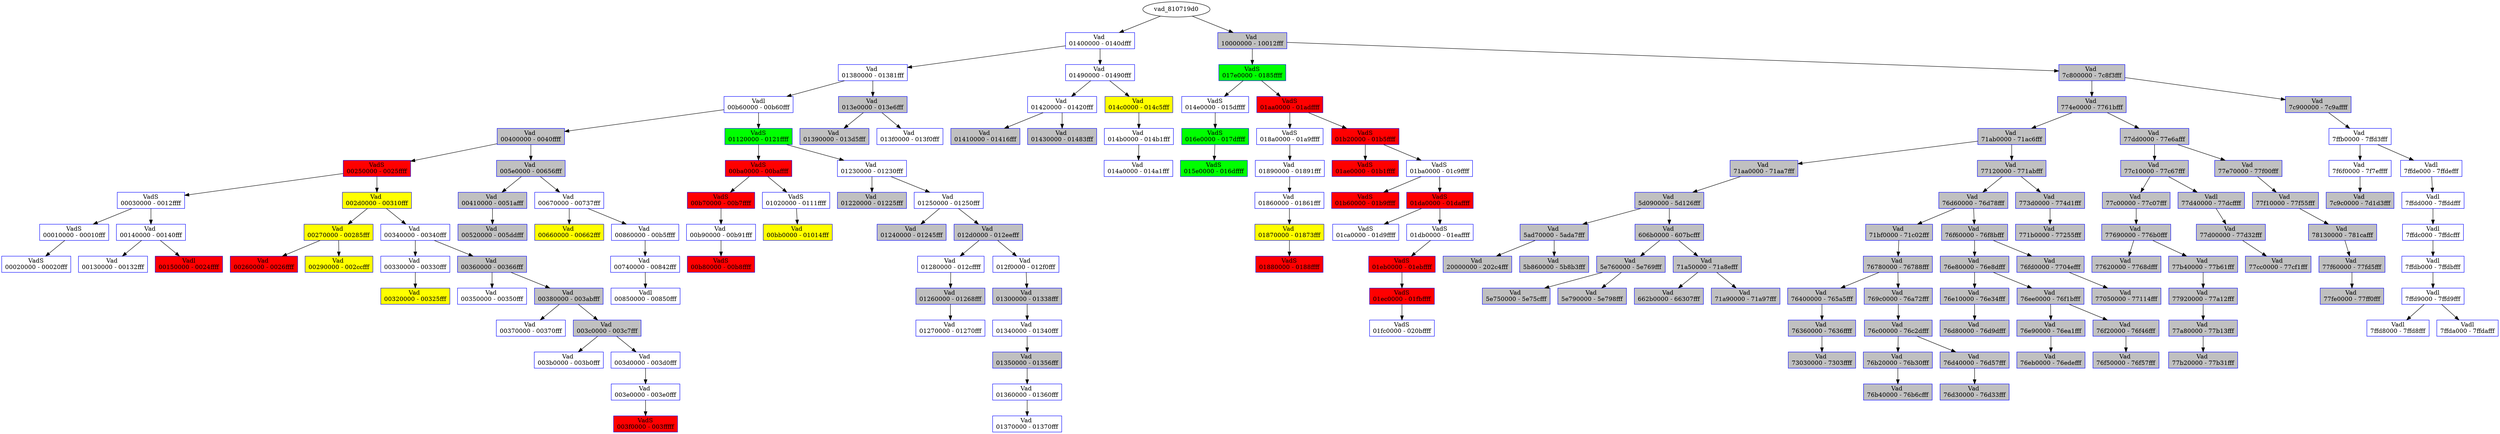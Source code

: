 /* Pid:   1668 */
digraph processtree {
graph [rankdir = "TB"];
vad_810719d0 -> vad_ff20c190
vad_ff20c190 [label = "{ Vad \n01400000 - 0140dfff }"shape = "record" color = "blue" style = "filled" fillcolor = "white"];
vad_ff20c190 -> vad_ff15f008
vad_ff15f008 [label = "{ Vad \n01380000 - 01381fff }"shape = "record" color = "blue" style = "filled" fillcolor = "white"];
vad_ff15f008 -> vad_ff224ce0
vad_ff224ce0 [label = "{ Vadl\n00b60000 - 00b60fff }"shape = "record" color = "blue" style = "filled" fillcolor = "white"];
vad_ff224ce0 -> vad_ff22dcb8
vad_ff22dcb8 [label = "{ Vad \n00400000 - 0040ffff }"shape = "record" color = "blue" style = "filled" fillcolor = "gray"];
vad_ff22dcb8 -> vad_ff20f490
vad_ff20f490 [label = "{ VadS\n00250000 - 0025ffff }"shape = "record" color = "blue" style = "filled" fillcolor = "red"];
vad_ff20f490 -> vad_ff233e78
vad_ff233e78 [label = "{ VadS\n00030000 - 0012ffff }"shape = "record" color = "blue" style = "filled" fillcolor = "white"];
vad_ff233e78 -> vad_ff234be8
vad_ff234be8 [label = "{ VadS\n00010000 - 00010fff }"shape = "record" color = "blue" style = "filled" fillcolor = "white"];
vad_ff234be8 -> vad_ff235be8
vad_ff235be8 [label = "{ VadS\n00020000 - 00020fff }"shape = "record" color = "blue" style = "filled" fillcolor = "white"];
vad_ff233e78 -> vad_ff217468
vad_ff217468 [label = "{ Vad \n00140000 - 00140fff }"shape = "record" color = "blue" style = "filled" fillcolor = "white"];
vad_ff217468 -> vad_ff37f3d0
vad_ff37f3d0 [label = "{ Vad \n00130000 - 00132fff }"shape = "record" color = "blue" style = "filled" fillcolor = "white"];
vad_ff217468 -> vad_80f6e8a0
vad_80f6e8a0 [label = "{ Vadl\n00150000 - 0024ffff }"shape = "record" color = "blue" style = "filled" fillcolor = "red"];
vad_ff20f490 -> vad_80fce798
vad_80fce798 [label = "{ Vad \n002d0000 - 00310fff }"shape = "record" color = "blue" style = "filled" fillcolor = "yellow"];
vad_80fce798 -> vad_80fce7f8
vad_80fce7f8 [label = "{ Vad \n00270000 - 00285fff }"shape = "record" color = "blue" style = "filled" fillcolor = "yellow"];
vad_80fce7f8 -> vad_ff3b96c0
vad_ff3b96c0 [label = "{ Vad \n00260000 - 0026ffff }"shape = "record" color = "blue" style = "filled" fillcolor = "red"];
vad_80fce7f8 -> vad_80fce7c8
vad_80fce7c8 [label = "{ Vad \n00290000 - 002ccfff }"shape = "record" color = "blue" style = "filled" fillcolor = "yellow"];
vad_80fce798 -> vad_80fbfd30
vad_80fbfd30 [label = "{ Vad \n00340000 - 00340fff }"shape = "record" color = "blue" style = "filled" fillcolor = "white"];
vad_80fbfd30 -> vad_81006908
vad_81006908 [label = "{ Vad \n00330000 - 00330fff }"shape = "record" color = "blue" style = "filled" fillcolor = "white"];
vad_81006908 -> vad_ff217cc8
vad_ff217cc8 [label = "{ Vad \n00320000 - 00325fff }"shape = "record" color = "blue" style = "filled" fillcolor = "yellow"];
vad_80fbfd30 -> vad_ff1e3a88
vad_ff1e3a88 [label = "{ Vad \n00360000 - 00366fff }"shape = "record" color = "blue" style = "filled" fillcolor = "gray"];
vad_ff1e3a88 -> vad_ff2aba70
vad_ff2aba70 [label = "{ Vad \n00350000 - 00350fff }"shape = "record" color = "blue" style = "filled" fillcolor = "white"];
vad_ff1e3a88 -> vad_ff208f10
vad_ff208f10 [label = "{ Vad \n00380000 - 003abfff }"shape = "record" color = "blue" style = "filled" fillcolor = "gray"];
vad_ff208f10 -> vad_ff1e3dd0
vad_ff1e3dd0 [label = "{ Vad \n00370000 - 00370fff }"shape = "record" color = "blue" style = "filled" fillcolor = "white"];
vad_ff208f10 -> vad_ff161248
vad_ff161248 [label = "{ Vad \n003c0000 - 003c7fff }"shape = "record" color = "blue" style = "filled" fillcolor = "gray"];
vad_ff161248 -> vad_ff161278
vad_ff161278 [label = "{ Vad \n003b0000 - 003b0fff }"shape = "record" color = "blue" style = "filled" fillcolor = "white"];
vad_ff161248 -> vad_ff29e618
vad_ff29e618 [label = "{ Vad \n003d0000 - 003d0fff }"shape = "record" color = "blue" style = "filled" fillcolor = "white"];
vad_ff29e618 -> vad_ff160b58
vad_ff160b58 [label = "{ Vad \n003e0000 - 003e0fff }"shape = "record" color = "blue" style = "filled" fillcolor = "white"];
vad_ff160b58 -> vad_ff223398
vad_ff223398 [label = "{ VadS\n003f0000 - 003fffff }"shape = "record" color = "blue" style = "filled" fillcolor = "red"];
vad_ff22dcb8 -> vad_ff29e5e8
vad_ff29e5e8 [label = "{ Vad \n005e0000 - 00656fff }"shape = "record" color = "blue" style = "filled" fillcolor = "gray"];
vad_ff29e5e8 -> vad_ff221508
vad_ff221508 [label = "{ Vad \n00410000 - 0051afff }"shape = "record" color = "blue" style = "filled" fillcolor = "gray"];
vad_ff221508 -> vad_80fad0b0
vad_80fad0b0 [label = "{ Vad \n00520000 - 005ddfff }"shape = "record" color = "blue" style = "filled" fillcolor = "gray"];
vad_ff29e5e8 -> vad_ff1dbb18
vad_ff1dbb18 [label = "{ Vad \n00670000 - 00737fff }"shape = "record" color = "blue" style = "filled" fillcolor = "white"];
vad_ff1dbb18 -> vad_ff160470
vad_ff160470 [label = "{ Vad \n00660000 - 00662fff }"shape = "record" color = "blue" style = "filled" fillcolor = "yellow"];
vad_ff1dbb18 -> vad_80f5c2e8
vad_80f5c2e8 [label = "{ Vad \n00860000 - 00b5ffff }"shape = "record" color = "blue" style = "filled" fillcolor = "white"];
vad_80f5c2e8 -> vad_ff1dbae8
vad_ff1dbae8 [label = "{ Vad \n00740000 - 00842fff }"shape = "record" color = "blue" style = "filled" fillcolor = "white"];
vad_ff1dbae8 -> vad_ff1616a8
vad_ff1616a8 [label = "{ Vadl\n00850000 - 00850fff }"shape = "record" color = "blue" style = "filled" fillcolor = "white"];
vad_ff224ce0 -> vad_80efd0a8
vad_80efd0a8 [label = "{ VadS\n01120000 - 0121ffff }"shape = "record" color = "blue" style = "filled" fillcolor = "green"];
vad_80efd0a8 -> vad_ff21fe78
vad_ff21fe78 [label = "{ VadS\n00ba0000 - 00baffff }"shape = "record" color = "blue" style = "filled" fillcolor = "red"];
vad_ff21fe78 -> vad_ff221ce0
vad_ff221ce0 [label = "{ VadS\n00b70000 - 00b7ffff }"shape = "record" color = "blue" style = "filled" fillcolor = "red"];
vad_ff221ce0 -> vad_ff15fe68
vad_ff15fe68 [label = "{ Vad \n00b90000 - 00b91fff }"shape = "record" color = "blue" style = "filled" fillcolor = "white"];
vad_ff15fe68 -> vad_ff220be8
vad_ff220be8 [label = "{ VadS\n00b80000 - 00b8ffff }"shape = "record" color = "blue" style = "filled" fillcolor = "red"];
vad_ff21fe78 -> vad_ff2728b8
vad_ff2728b8 [label = "{ VadS\n01020000 - 0111ffff }"shape = "record" color = "blue" style = "filled" fillcolor = "white"];
vad_ff2728b8 -> vad_ff1d84b0
vad_ff1d84b0 [label = "{ Vad \n00bb0000 - 01014fff }"shape = "record" color = "blue" style = "filled" fillcolor = "yellow"];
vad_80efd0a8 -> vad_80f0ce80
vad_80f0ce80 [label = "{ Vad \n01230000 - 01230fff }"shape = "record" color = "blue" style = "filled" fillcolor = "white"];
vad_80f0ce80 -> vad_81028990
vad_81028990 [label = "{ Vad \n01220000 - 01225fff }"shape = "record" color = "blue" style = "filled" fillcolor = "gray"];
vad_80f0ce80 -> vad_80f07740
vad_80f07740 [label = "{ Vad \n01250000 - 01250fff }"shape = "record" color = "blue" style = "filled" fillcolor = "white"];
vad_80f07740 -> vad_ff1f57d8
vad_ff1f57d8 [label = "{ Vad \n01240000 - 01245fff }"shape = "record" color = "blue" style = "filled" fillcolor = "gray"];
vad_80f07740 -> vad_80f0ca28
vad_80f0ca28 [label = "{ Vad \n012d0000 - 012eefff }"shape = "record" color = "blue" style = "filled" fillcolor = "gray"];
vad_80f0ca28 -> vad_ff2184a8
vad_ff2184a8 [label = "{ Vad \n01280000 - 012cffff }"shape = "record" color = "blue" style = "filled" fillcolor = "white"];
vad_ff2184a8 -> vad_ff3628b0
vad_ff3628b0 [label = "{ Vad \n01260000 - 01268fff }"shape = "record" color = "blue" style = "filled" fillcolor = "gray"];
vad_ff3628b0 -> vad_ff3652d0
vad_ff3652d0 [label = "{ Vad \n01270000 - 01270fff }"shape = "record" color = "blue" style = "filled" fillcolor = "white"];
vad_80f0ca28 -> vad_80f75b18
vad_80f75b18 [label = "{ Vad \n012f0000 - 012f0fff }"shape = "record" color = "blue" style = "filled" fillcolor = "white"];
vad_80f75b18 -> vad_80f00aa8
vad_80f00aa8 [label = "{ Vad \n01300000 - 01338fff }"shape = "record" color = "blue" style = "filled" fillcolor = "gray"];
vad_80f00aa8 -> vad_ff3b5dd0
vad_ff3b5dd0 [label = "{ Vad \n01340000 - 01340fff }"shape = "record" color = "blue" style = "filled" fillcolor = "white"];
vad_ff3b5dd0 -> vad_ff2579a0
vad_ff2579a0 [label = "{ Vad \n01350000 - 01356fff }"shape = "record" color = "blue" style = "filled" fillcolor = "gray"];
vad_ff2579a0 -> vad_ff2a6008
vad_ff2a6008 [label = "{ Vad \n01360000 - 01360fff }"shape = "record" color = "blue" style = "filled" fillcolor = "white"];
vad_ff2a6008 -> vad_ff2a6060
vad_ff2a6060 [label = "{ Vad \n01370000 - 01370fff }"shape = "record" color = "blue" style = "filled" fillcolor = "white"];
vad_ff15f008 -> vad_ff25d1c8
vad_ff25d1c8 [label = "{ Vad \n013e0000 - 013e6fff }"shape = "record" color = "blue" style = "filled" fillcolor = "gray"];
vad_ff25d1c8 -> vad_ff2a6090
vad_ff2a6090 [label = "{ Vad \n01390000 - 013d5fff }"shape = "record" color = "blue" style = "filled" fillcolor = "gray"];
vad_ff25d1c8 -> vad_ff25d198
vad_ff25d198 [label = "{ Vad \n013f0000 - 013f0fff }"shape = "record" color = "blue" style = "filled" fillcolor = "white"];
vad_ff20c190 -> vad_ff253e38
vad_ff253e38 [label = "{ Vad \n01490000 - 01490fff }"shape = "record" color = "blue" style = "filled" fillcolor = "white"];
vad_ff253e38 -> vad_ff159c88
vad_ff159c88 [label = "{ Vad \n01420000 - 01420fff }"shape = "record" color = "blue" style = "filled" fillcolor = "white"];
vad_ff159c88 -> vad_ff2451f8
vad_ff2451f8 [label = "{ Vad \n01410000 - 01416fff }"shape = "record" color = "blue" style = "filled" fillcolor = "gray"];
vad_ff159c88 -> vad_ff159c58
vad_ff159c58 [label = "{ Vad \n01430000 - 01483fff }"shape = "record" color = "blue" style = "filled" fillcolor = "gray"];
vad_ff253e38 -> vad_ff1578c8
vad_ff1578c8 [label = "{ Vad \n014c0000 - 014c5fff }"shape = "record" color = "blue" style = "filled" fillcolor = "yellow"];
vad_ff1578c8 -> vad_80ff9798
vad_80ff9798 [label = "{ Vad \n014b0000 - 014b1fff }"shape = "record" color = "blue" style = "filled" fillcolor = "white"];
vad_80ff9798 -> vad_80fb0a38
vad_80fb0a38 [label = "{ Vad \n014a0000 - 014a1fff }"shape = "record" color = "blue" style = "filled" fillcolor = "white"];
vad_810719d0 -> vad_ff257ed8
vad_ff257ed8 [label = "{ Vad \n10000000 - 10012fff }"shape = "record" color = "blue" style = "filled" fillcolor = "gray"];
vad_ff257ed8 -> vad_80ff9d90
vad_80ff9d90 [label = "{ VadS\n017e0000 - 0185ffff }"shape = "record" color = "blue" style = "filled" fillcolor = "green"];
vad_80ff9d90 -> vad_80fa3f88
vad_80fa3f88 [label = "{ VadS\n014e0000 - 015dffff }"shape = "record" color = "blue" style = "filled" fillcolor = "white"];
vad_80fa3f88 -> vad_ff20ad98
vad_ff20ad98 [label = "{ VadS\n016e0000 - 017dffff }"shape = "record" color = "blue" style = "filled" fillcolor = "green"];
vad_ff20ad98 -> vad_80f53780
vad_80f53780 [label = "{ VadS\n015e0000 - 016dffff }"shape = "record" color = "blue" style = "filled" fillcolor = "green"];
vad_80ff9d90 -> vad_80fb4650
vad_80fb4650 [label = "{ VadS\n01aa0000 - 01adffff }"shape = "record" color = "blue" style = "filled" fillcolor = "red"];
vad_80fb4650 -> vad_80ff9d28
vad_80ff9d28 [label = "{ VadS\n018a0000 - 01a9ffff }"shape = "record" color = "blue" style = "filled" fillcolor = "white"];
vad_80ff9d28 -> vad_80f0e0f0
vad_80f0e0f0 [label = "{ Vad \n01890000 - 01891fff }"shape = "record" color = "blue" style = "filled" fillcolor = "white"];
vad_80f0e0f0 -> vad_80f6fb38
vad_80f6fb38 [label = "{ Vad \n01860000 - 01861fff }"shape = "record" color = "blue" style = "filled" fillcolor = "white"];
vad_80f6fb38 -> vad_80fb6c58
vad_80fb6c58 [label = "{ Vad \n01870000 - 01873fff }"shape = "record" color = "blue" style = "filled" fillcolor = "yellow"];
vad_80fb6c58 -> vad_80f58358
vad_80f58358 [label = "{ VadS\n01880000 - 0188ffff }"shape = "record" color = "blue" style = "filled" fillcolor = "red"];
vad_80fb4650 -> vad_80fb4c60
vad_80fb4c60 [label = "{ VadS\n01b20000 - 01b5ffff }"shape = "record" color = "blue" style = "filled" fillcolor = "red"];
vad_80fb4c60 -> vad_81003ee8
vad_81003ee8 [label = "{ VadS\n01ae0000 - 01b1ffff }"shape = "record" color = "blue" style = "filled" fillcolor = "red"];
vad_80fb4c60 -> vad_80fb2540
vad_80fb2540 [label = "{ VadS\n01ba0000 - 01c9ffff }"shape = "record" color = "blue" style = "filled" fillcolor = "white"];
vad_80fb2540 -> vad_ffafb990
vad_ffafb990 [label = "{ VadS\n01b60000 - 01b9ffff }"shape = "record" color = "blue" style = "filled" fillcolor = "red"];
vad_80fb2540 -> vad_81031bb0
vad_81031bb0 [label = "{ VadS\n01da0000 - 01daffff }"shape = "record" color = "blue" style = "filled" fillcolor = "red"];
vad_81031bb0 -> vad_80f2f778
vad_80f2f778 [label = "{ VadS\n01ca0000 - 01d9ffff }"shape = "record" color = "blue" style = "filled" fillcolor = "white"];
vad_81031bb0 -> vad_81042480
vad_81042480 [label = "{ VadS\n01db0000 - 01eaffff }"shape = "record" color = "blue" style = "filled" fillcolor = "white"];
vad_81042480 -> vad_80fff4b0
vad_80fff4b0 [label = "{ VadS\n01eb0000 - 01ebffff }"shape = "record" color = "blue" style = "filled" fillcolor = "red"];
vad_80fff4b0 -> vad_ff2125b0
vad_ff2125b0 [label = "{ VadS\n01ec0000 - 01fbffff }"shape = "record" color = "blue" style = "filled" fillcolor = "red"];
vad_ff2125b0 -> vad_81043958
vad_81043958 [label = "{ VadS\n01fc0000 - 020bffff }"shape = "record" color = "blue" style = "filled" fillcolor = "white"];
vad_ff257ed8 -> vad_80f79538
vad_80f79538 [label = "{ Vad \n7c800000 - 7c8f3fff }"shape = "record" color = "blue" style = "filled" fillcolor = "gray"];
vad_80f79538 -> vad_ff2098a0
vad_ff2098a0 [label = "{ Vad \n774e0000 - 7761bfff }"shape = "record" color = "blue" style = "filled" fillcolor = "gray"];
vad_ff2098a0 -> vad_ff1b83c0
vad_ff1b83c0 [label = "{ Vad \n71ab0000 - 71ac6fff }"shape = "record" color = "blue" style = "filled" fillcolor = "gray"];
vad_ff1b83c0 -> vad_ff2aba40
vad_ff2aba40 [label = "{ Vad \n71aa0000 - 71aa7fff }"shape = "record" color = "blue" style = "filled" fillcolor = "gray"];
vad_ff2aba40 -> vad_80f5ca20
vad_80f5ca20 [label = "{ Vad \n5d090000 - 5d126fff }"shape = "record" color = "blue" style = "filled" fillcolor = "gray"];
vad_80f5ca20 -> vad_80f52ea8
vad_80f52ea8 [label = "{ Vad \n5ad70000 - 5ada7fff }"shape = "record" color = "blue" style = "filled" fillcolor = "gray"];
vad_80f52ea8 -> vad_ff14f658
vad_ff14f658 [label = "{ Vad \n20000000 - 202c4fff }"shape = "record" color = "blue" style = "filled" fillcolor = "gray"];
vad_80f52ea8 -> vad_ff3bb590
vad_ff3bb590 [label = "{ Vad \n5b860000 - 5b8b3fff }"shape = "record" color = "blue" style = "filled" fillcolor = "gray"];
vad_80f5ca20 -> vad_80fb0570
vad_80fb0570 [label = "{ Vad \n606b0000 - 607bcfff }"shape = "record" color = "blue" style = "filled" fillcolor = "gray"];
vad_80fb0570 -> vad_ff26d238
vad_ff26d238 [label = "{ Vad \n5e760000 - 5e769fff }"shape = "record" color = "blue" style = "filled" fillcolor = "gray"];
vad_ff26d238 -> vad_80fb6c28
vad_80fb6c28 [label = "{ Vad \n5e750000 - 5e75cfff }"shape = "record" color = "blue" style = "filled" fillcolor = "gray"];
vad_ff26d238 -> vad_ff3ca670
vad_ff3ca670 [label = "{ Vad \n5e790000 - 5e798fff }"shape = "record" color = "blue" style = "filled" fillcolor = "gray"];
vad_80fb0570 -> vad_80f7ae78
vad_80f7ae78 [label = "{ Vad \n71a50000 - 71a8efff }"shape = "record" color = "blue" style = "filled" fillcolor = "gray"];
vad_80f7ae78 -> vad_80fcefd8
vad_80fcefd8 [label = "{ Vad \n662b0000 - 66307fff }"shape = "record" color = "blue" style = "filled" fillcolor = "gray"];
vad_80f7ae78 -> vad_80fcefa8
vad_80fcefa8 [label = "{ Vad \n71a90000 - 71a97fff }"shape = "record" color = "blue" style = "filled" fillcolor = "gray"];
vad_ff1b83c0 -> vad_ff2987d8
vad_ff2987d8 [label = "{ Vad \n77120000 - 771abfff }"shape = "record" color = "blue" style = "filled" fillcolor = "gray"];
vad_ff2987d8 -> vad_ff1b8180
vad_ff1b8180 [label = "{ Vad \n76d60000 - 76d78fff }"shape = "record" color = "blue" style = "filled" fillcolor = "gray"];
vad_ff1b8180 -> vad_ff154470
vad_ff154470 [label = "{ Vad \n71bf0000 - 71c02fff }"shape = "record" color = "blue" style = "filled" fillcolor = "gray"];
vad_ff154470 -> vad_ff153fd8
vad_ff153fd8 [label = "{ Vad \n76780000 - 76788fff }"shape = "record" color = "blue" style = "filled" fillcolor = "gray"];
vad_ff153fd8 -> vad_ff38a208
vad_ff38a208 [label = "{ Vad \n76400000 - 765a5fff }"shape = "record" color = "blue" style = "filled" fillcolor = "gray"];
vad_ff38a208 -> vad_80f063e0
vad_80f063e0 [label = "{ Vad \n76360000 - 7636ffff }"shape = "record" color = "blue" style = "filled" fillcolor = "gray"];
vad_80f063e0 -> vad_ff23dc38
vad_ff23dc38 [label = "{ Vad \n73030000 - 7303ffff }"shape = "record" color = "blue" style = "filled" fillcolor = "gray"];
vad_ff153fd8 -> vad_80f58460
vad_80f58460 [label = "{ Vad \n769c0000 - 76a72fff }"shape = "record" color = "blue" style = "filled" fillcolor = "gray"];
vad_80f58460 -> vad_80f0ee68
vad_80f0ee68 [label = "{ Vad \n76c00000 - 76c2dfff }"shape = "record" color = "blue" style = "filled" fillcolor = "gray"];
vad_80f0ee68 -> vad_ff21dcc8
vad_ff21dcc8 [label = "{ Vad \n76b20000 - 76b30fff }"shape = "record" color = "blue" style = "filled" fillcolor = "gray"];
vad_ff21dcc8 -> vad_ff23e960
vad_ff23e960 [label = "{ Vad \n76b40000 - 76b6cfff }"shape = "record" color = "blue" style = "filled" fillcolor = "gray"];
vad_80f0ee68 -> vad_81024850
vad_81024850 [label = "{ Vad \n76d40000 - 76d57fff }"shape = "record" color = "blue" style = "filled" fillcolor = "gray"];
vad_81024850 -> vad_80f778b8
vad_80f778b8 [label = "{ Vad \n76d30000 - 76d33fff }"shape = "record" color = "blue" style = "filled" fillcolor = "gray"];
vad_ff1b8180 -> vad_ff1544a0
vad_ff1544a0 [label = "{ Vad \n76f60000 - 76f8bfff }"shape = "record" color = "blue" style = "filled" fillcolor = "gray"];
vad_ff1544a0 -> vad_ff3bdb30
vad_ff3bdb30 [label = "{ Vad \n76e80000 - 76e8dfff }"shape = "record" color = "blue" style = "filled" fillcolor = "gray"];
vad_ff3bdb30 -> vad_80fcfbd0
vad_80fcfbd0 [label = "{ Vad \n76e10000 - 76e34fff }"shape = "record" color = "blue" style = "filled" fillcolor = "gray"];
vad_80fcfbd0 -> vad_80f6e5b8
vad_80f6e5b8 [label = "{ Vad \n76d80000 - 76d9dfff }"shape = "record" color = "blue" style = "filled" fillcolor = "gray"];
vad_ff3bdb30 -> vad_ff12b0b0
vad_ff12b0b0 [label = "{ Vad \n76ee0000 - 76f1bfff }"shape = "record" color = "blue" style = "filled" fillcolor = "gray"];
vad_ff12b0b0 -> vad_ff15f848
vad_ff15f848 [label = "{ Vad \n76e90000 - 76ea1fff }"shape = "record" color = "blue" style = "filled" fillcolor = "gray"];
vad_ff15f848 -> vad_ff2445a0
vad_ff2445a0 [label = "{ Vad \n76eb0000 - 76edefff }"shape = "record" color = "blue" style = "filled" fillcolor = "gray"];
vad_ff12b0b0 -> vad_ff15f228
vad_ff15f228 [label = "{ Vad \n76f20000 - 76f46fff }"shape = "record" color = "blue" style = "filled" fillcolor = "gray"];
vad_ff15f228 -> vad_80fb4e28
vad_80fb4e28 [label = "{ Vad \n76f50000 - 76f57fff }"shape = "record" color = "blue" style = "filled" fillcolor = "gray"];
vad_ff1544a0 -> vad_80fd0dd8
vad_80fd0dd8 [label = "{ Vad \n76fd0000 - 7704efff }"shape = "record" color = "blue" style = "filled" fillcolor = "gray"];
vad_80fd0dd8 -> vad_80fd0da8
vad_80fd0da8 [label = "{ Vad \n77050000 - 77114fff }"shape = "record" color = "blue" style = "filled" fillcolor = "gray"];
vad_ff2987d8 -> vad_ff160f40
vad_ff160f40 [label = "{ Vad \n773d0000 - 774d1fff }"shape = "record" color = "blue" style = "filled" fillcolor = "gray"];
vad_ff160f40 -> vad_80f7a620
vad_80f7a620 [label = "{ Vad \n771b0000 - 77255fff }"shape = "record" color = "blue" style = "filled" fillcolor = "gray"];
vad_ff2098a0 -> vad_ff217c98
vad_ff217c98 [label = "{ Vad \n77dd0000 - 77e6afff }"shape = "record" color = "blue" style = "filled" fillcolor = "gray"];
vad_ff217c98 -> vad_ff209870
vad_ff209870 [label = "{ Vad \n77c10000 - 77c67fff }"shape = "record" color = "blue" style = "filled" fillcolor = "gray"];
vad_ff209870 -> vad_ff224c98
vad_ff224c98 [label = "{ Vad \n77c00000 - 77c07fff }"shape = "record" color = "blue" style = "filled" fillcolor = "gray"];
vad_ff224c98 -> vad_ff154510
vad_ff154510 [label = "{ Vad \n77690000 - 776b0fff }"shape = "record" color = "blue" style = "filled" fillcolor = "gray"];
vad_ff154510 -> vad_ff149780
vad_ff149780 [label = "{ Vad \n77620000 - 7768dfff }"shape = "record" color = "blue" style = "filled" fillcolor = "gray"];
vad_ff154510 -> vad_ff24c7b0
vad_ff24c7b0 [label = "{ Vad \n77b40000 - 77b61fff }"shape = "record" color = "blue" style = "filled" fillcolor = "gray"];
vad_ff24c7b0 -> vad_ff237720
vad_ff237720 [label = "{ Vad \n77920000 - 77a12fff }"shape = "record" color = "blue" style = "filled" fillcolor = "gray"];
vad_ff237720 -> vad_80f55d98
vad_80f55d98 [label = "{ Vad \n77a80000 - 77b13fff }"shape = "record" color = "blue" style = "filled" fillcolor = "gray"];
vad_80f55d98 -> vad_ff24ac48
vad_ff24ac48 [label = "{ Vad \n77b20000 - 77b31fff }"shape = "record" color = "blue" style = "filled" fillcolor = "gray"];
vad_ff209870 -> vad_ff161668
vad_ff161668 [label = "{ Vadl\n77d40000 - 77dcffff }"shape = "record" color = "blue" style = "filled" fillcolor = "gray"];
vad_ff161668 -> vad_ff3b2a68
vad_ff3b2a68 [label = "{ Vad \n77d00000 - 77d32fff }"shape = "record" color = "blue" style = "filled" fillcolor = "gray"];
vad_ff3b2a68 -> vad_80ffa6c8
vad_80ffa6c8 [label = "{ Vad \n77cc0000 - 77cf1fff }"shape = "record" color = "blue" style = "filled" fillcolor = "gray"];
vad_ff217c98 -> vad_ff217c68
vad_ff217c68 [label = "{ Vad \n77e70000 - 77f00fff }"shape = "record" color = "blue" style = "filled" fillcolor = "gray"];
vad_ff217c68 -> vad_ff209840
vad_ff209840 [label = "{ Vad \n77f10000 - 77f55fff }"shape = "record" color = "blue" style = "filled" fillcolor = "gray"];
vad_ff209840 -> vad_ff224c68
vad_ff224c68 [label = "{ Vad \n78130000 - 781cafff }"shape = "record" color = "blue" style = "filled" fillcolor = "gray"];
vad_ff224c68 -> vad_ff1e3ab8
vad_ff1e3ab8 [label = "{ Vad \n77f60000 - 77fd5fff }"shape = "record" color = "blue" style = "filled" fillcolor = "gray"];
vad_ff1e3ab8 -> vad_80f58400
vad_80f58400 [label = "{ Vad \n77fe0000 - 77ff0fff }"shape = "record" color = "blue" style = "filled" fillcolor = "gray"];
vad_80f79538 -> vad_ff22dc88
vad_ff22dc88 [label = "{ Vad \n7c900000 - 7c9affff }"shape = "record" color = "blue" style = "filled" fillcolor = "gray"];
vad_ff22dc88 -> vad_80fb6a78
vad_80fb6a78 [label = "{ Vad \n7ffb0000 - 7ffd3fff }"shape = "record" color = "blue" style = "filled" fillcolor = "white"];
vad_80fb6a78 -> vad_ff3b9690
vad_ff3b9690 [label = "{ Vad \n7f6f0000 - 7f7effff }"shape = "record" color = "blue" style = "filled" fillcolor = "white"];
vad_ff3b9690 -> vad_ff1e3ae8
vad_ff1e3ae8 [label = "{ Vad \n7c9c0000 - 7d1d3fff }"shape = "record" color = "blue" style = "filled" fillcolor = "gray"];
vad_80fb6a78 -> vad_80fb6a38
vad_80fb6a38 [label = "{ Vadl\n7ffde000 - 7ffdefff }"shape = "record" color = "blue" style = "filled" fillcolor = "white"];
vad_80fb6a38 -> vad_80f79568
vad_80f79568 [label = "{ Vadl\n7ffdd000 - 7ffddfff }"shape = "record" color = "blue" style = "filled" fillcolor = "white"];
vad_80f79568 -> vad_ff265168
vad_ff265168 [label = "{ Vadl\n7ffdc000 - 7ffdcfff }"shape = "record" color = "blue" style = "filled" fillcolor = "white"];
vad_ff265168 -> vad_ff14f5e8
vad_ff14f5e8 [label = "{ Vadl\n7ffdb000 - 7ffdbfff }"shape = "record" color = "blue" style = "filled" fillcolor = "white"];
vad_ff14f5e8 -> vad_ff157688
vad_ff157688 [label = "{ Vadl\n7ffd9000 - 7ffd9fff }"shape = "record" color = "blue" style = "filled" fillcolor = "white"];
vad_ff157688 -> vad_80fb2c60
vad_80fb2c60 [label = "{ Vadl\n7ffd8000 - 7ffd8fff }"shape = "record" color = "blue" style = "filled" fillcolor = "white"];
vad_ff157688 -> vad_ff25daf8
vad_ff25daf8 [label = "{ Vadl\n7ffda000 - 7ffdafff }"shape = "record" color = "blue" style = "filled" fillcolor = "white"];
}
